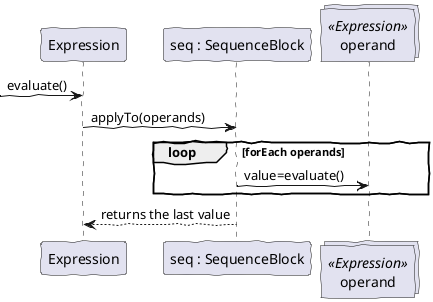@startuml sequence_block_sd.png

'http://plantuml.com/skinparam.html'
skinparam handwritten true
skinparam defaultFontName FG Virgil
skinparam shadowing false

participant Expression
participant "seq : SequenceBlock" as seq
collections operand <<Expression>>

[-> Expression: evaluate()
Expression->seq: applyTo(operands)
loop forEach operands
seq->operand: value=evaluate()
end
seq-->Expression: returns the last value

@enduml